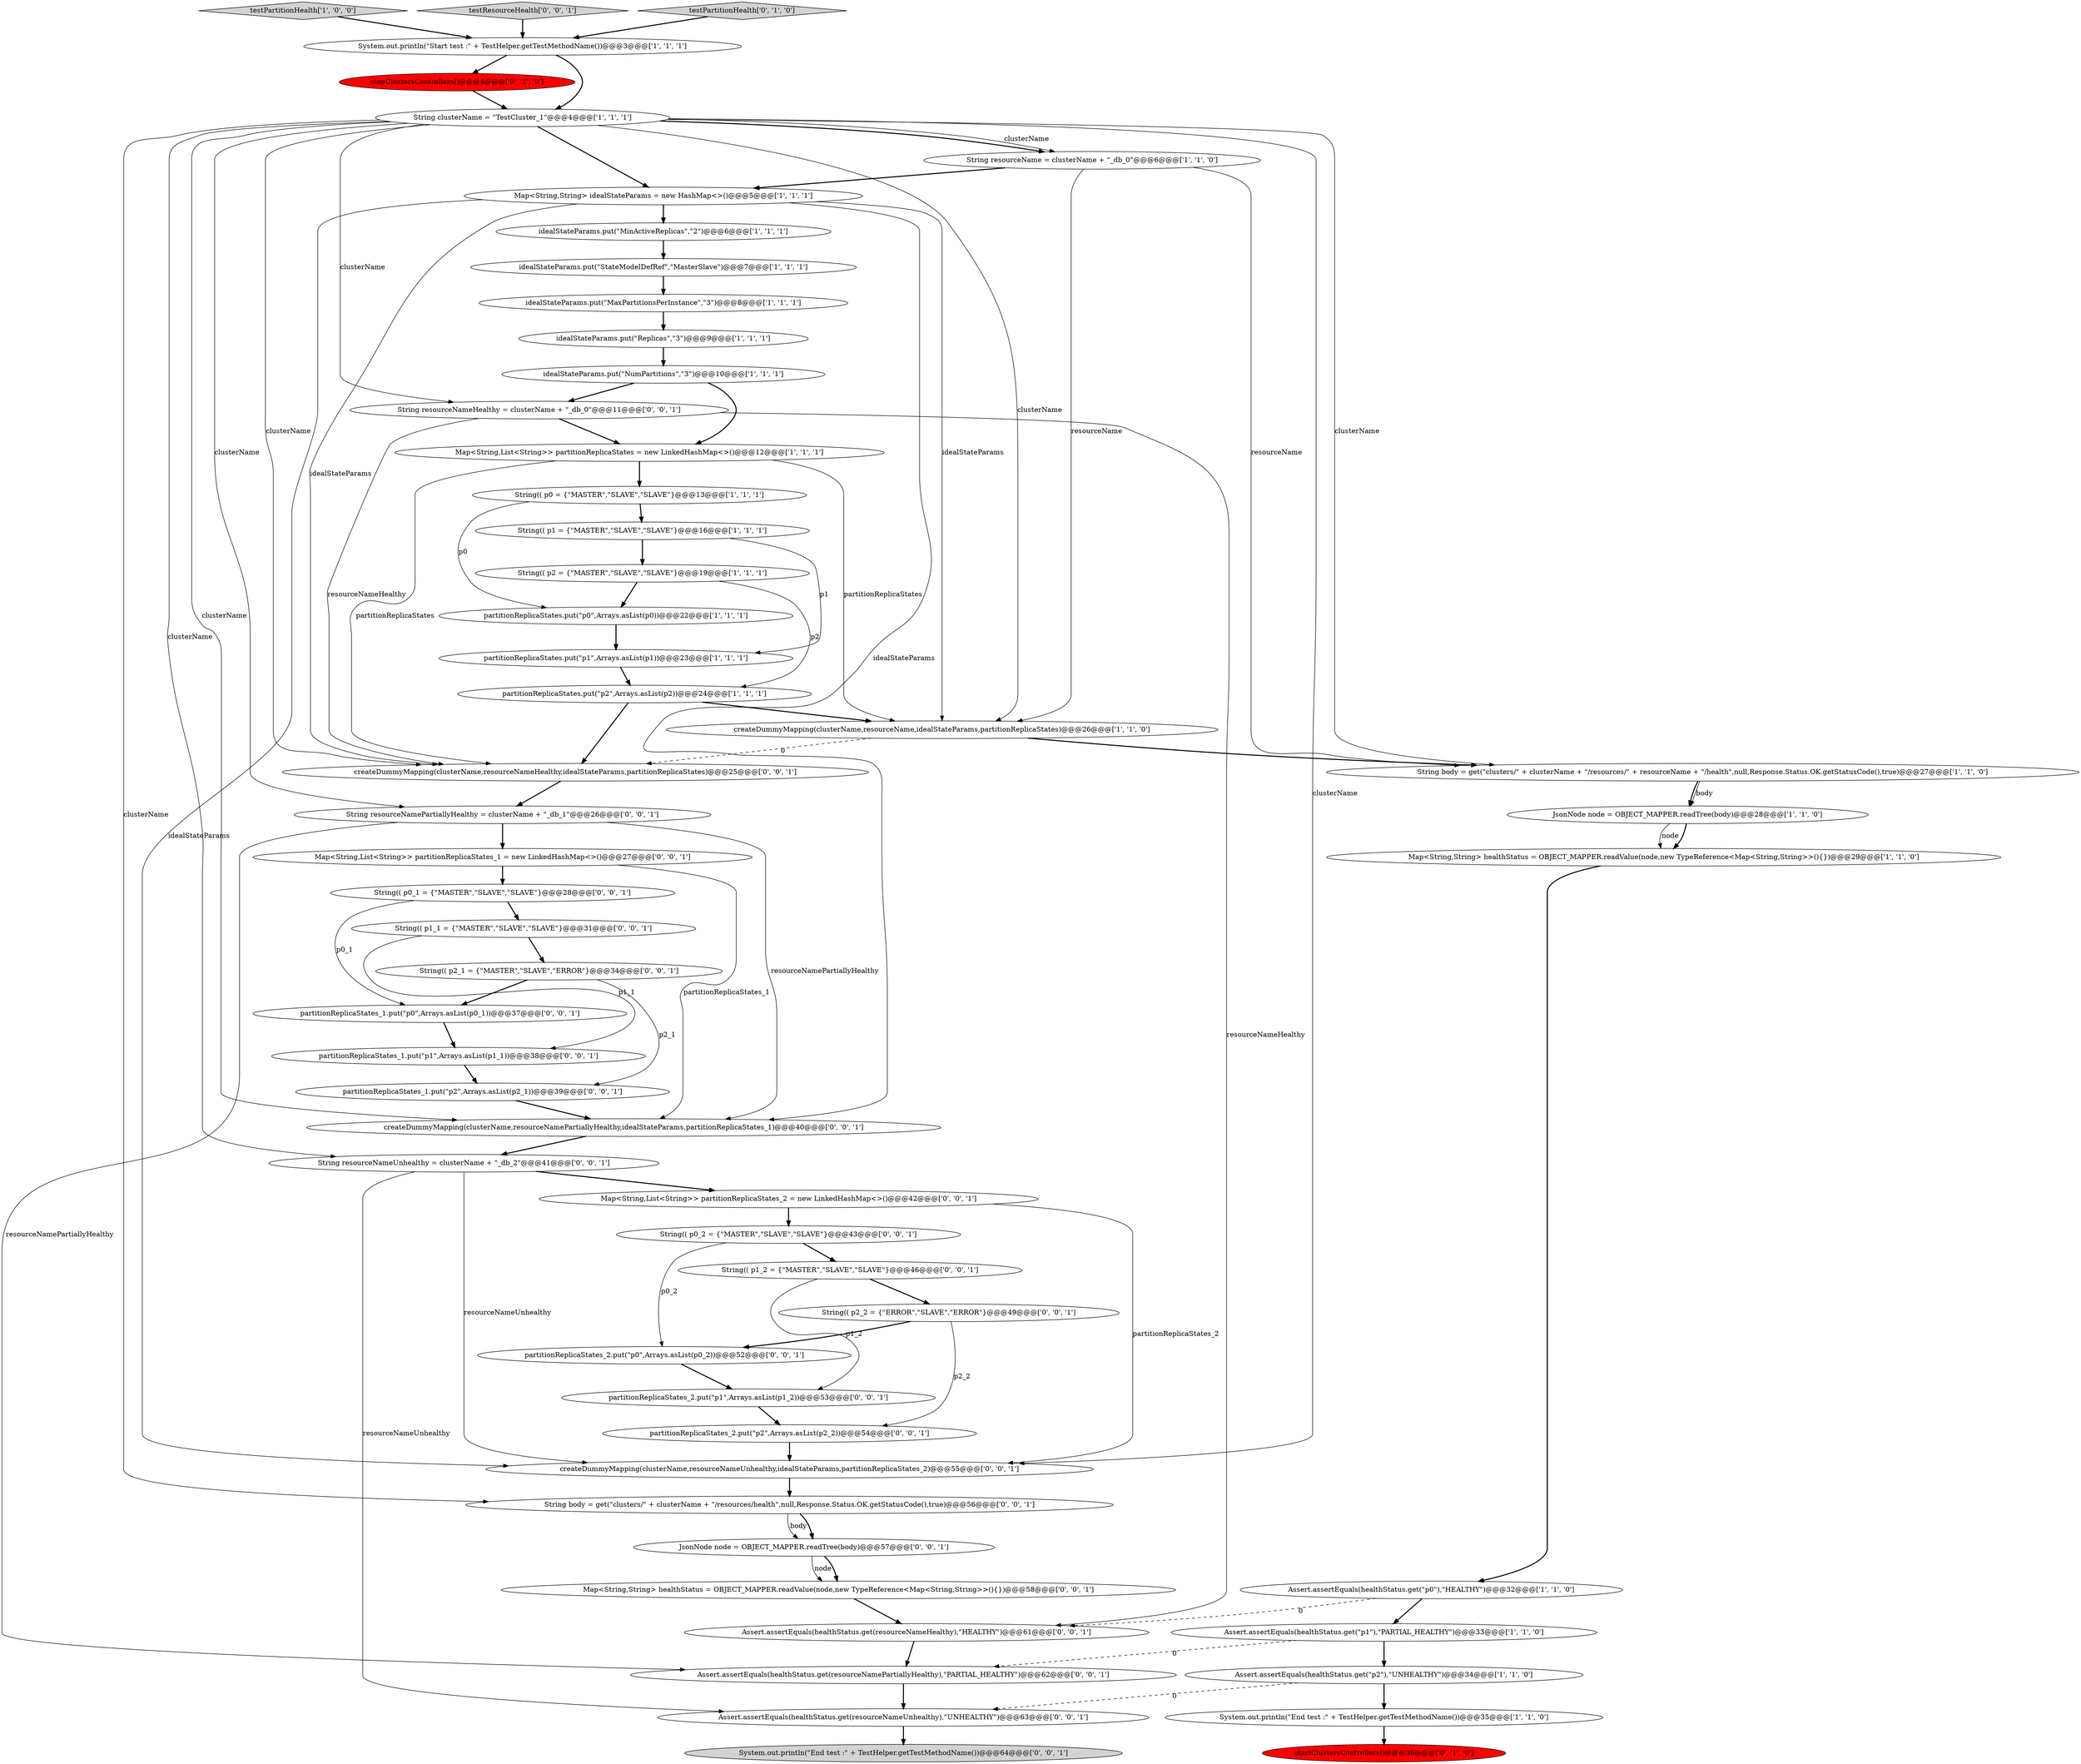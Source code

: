 digraph {
32 [style = filled, label = "String(( p2_2 = {\"ERROR\",\"SLAVE\",\"ERROR\"}@@@49@@@['0', '0', '1']", fillcolor = white, shape = ellipse image = "AAA0AAABBB3BBB"];
30 [style = filled, label = "Map<String,String> healthStatus = OBJECT_MAPPER.readValue(node,new TypeReference<Map<String,String>>(){})@@@58@@@['0', '0', '1']", fillcolor = white, shape = ellipse image = "AAA0AAABBB3BBB"];
46 [style = filled, label = "String(( p2_1 = {\"MASTER\",\"SLAVE\",\"ERROR\"}@@@34@@@['0', '0', '1']", fillcolor = white, shape = ellipse image = "AAA0AAABBB3BBB"];
17 [style = filled, label = "Map<String,List<String>> partitionReplicaStates = new LinkedHashMap<>()@@@12@@@['1', '1', '1']", fillcolor = white, shape = ellipse image = "AAA0AAABBB1BBB"];
49 [style = filled, label = "Assert.assertEquals(healthStatus.get(resourceNamePartiallyHealthy),\"PARTIAL_HEALTHY\")@@@62@@@['0', '0', '1']", fillcolor = white, shape = ellipse image = "AAA0AAABBB3BBB"];
31 [style = filled, label = "String resourceNameUnhealthy = clusterName + \"_db_2\"@@@41@@@['0', '0', '1']", fillcolor = white, shape = ellipse image = "AAA0AAABBB3BBB"];
7 [style = filled, label = "JsonNode node = OBJECT_MAPPER.readTree(body)@@@28@@@['1', '1', '0']", fillcolor = white, shape = ellipse image = "AAA0AAABBB1BBB"];
48 [style = filled, label = "String(( p0_1 = {\"MASTER\",\"SLAVE\",\"SLAVE\"}@@@28@@@['0', '0', '1']", fillcolor = white, shape = ellipse image = "AAA0AAABBB3BBB"];
14 [style = filled, label = "idealStateParams.put(\"Replicas\",\"3\")@@@9@@@['1', '1', '1']", fillcolor = white, shape = ellipse image = "AAA0AAABBB1BBB"];
15 [style = filled, label = "String body = get(\"clusters/\" + clusterName + \"/resources/\" + resourceName + \"/health\",null,Response.Status.OK.getStatusCode(),true)@@@27@@@['1', '1', '0']", fillcolor = white, shape = ellipse image = "AAA0AAABBB1BBB"];
4 [style = filled, label = "partitionReplicaStates.put(\"p0\",Arrays.asList(p0))@@@22@@@['1', '1', '1']", fillcolor = white, shape = ellipse image = "AAA0AAABBB1BBB"];
54 [style = filled, label = "JsonNode node = OBJECT_MAPPER.readTree(body)@@@57@@@['0', '0', '1']", fillcolor = white, shape = ellipse image = "AAA0AAABBB3BBB"];
45 [style = filled, label = "Assert.assertEquals(healthStatus.get(resourceNameHealthy),\"HEALTHY\")@@@61@@@['0', '0', '1']", fillcolor = white, shape = ellipse image = "AAA0AAABBB3BBB"];
19 [style = filled, label = "String(( p2 = {\"MASTER\",\"SLAVE\",\"SLAVE\"}@@@19@@@['1', '1', '1']", fillcolor = white, shape = ellipse image = "AAA0AAABBB1BBB"];
0 [style = filled, label = "Map<String,String> idealStateParams = new HashMap<>()@@@5@@@['1', '1', '1']", fillcolor = white, shape = ellipse image = "AAA0AAABBB1BBB"];
6 [style = filled, label = "partitionReplicaStates.put(\"p2\",Arrays.asList(p2))@@@24@@@['1', '1', '1']", fillcolor = white, shape = ellipse image = "AAA0AAABBB1BBB"];
25 [style = filled, label = "stopClustersControllers()@@@4@@@['0', '1', '0']", fillcolor = red, shape = ellipse image = "AAA1AAABBB2BBB"];
44 [style = filled, label = "System.out.println(\"End test :\" + TestHelper.getTestMethodName())@@@64@@@['0', '0', '1']", fillcolor = lightgray, shape = ellipse image = "AAA0AAABBB3BBB"];
23 [style = filled, label = "partitionReplicaStates.put(\"p1\",Arrays.asList(p1))@@@23@@@['1', '1', '1']", fillcolor = white, shape = ellipse image = "AAA0AAABBB1BBB"];
53 [style = filled, label = "String(( p0_2 = {\"MASTER\",\"SLAVE\",\"SLAVE\"}@@@43@@@['0', '0', '1']", fillcolor = white, shape = ellipse image = "AAA0AAABBB3BBB"];
40 [style = filled, label = "createDummyMapping(clusterName,resourceNameUnhealthy,idealStateParams,partitionReplicaStates_2)@@@55@@@['0', '0', '1']", fillcolor = white, shape = ellipse image = "AAA0AAABBB3BBB"];
38 [style = filled, label = "Map<String,List<String>> partitionReplicaStates_2 = new LinkedHashMap<>()@@@42@@@['0', '0', '1']", fillcolor = white, shape = ellipse image = "AAA0AAABBB3BBB"];
51 [style = filled, label = "String resourceNameHealthy = clusterName + \"_db_0\"@@@11@@@['0', '0', '1']", fillcolor = white, shape = ellipse image = "AAA0AAABBB3BBB"];
28 [style = filled, label = "partitionReplicaStates_1.put(\"p1\",Arrays.asList(p1_1))@@@38@@@['0', '0', '1']", fillcolor = white, shape = ellipse image = "AAA0AAABBB3BBB"];
55 [style = filled, label = "partitionReplicaStates_2.put(\"p1\",Arrays.asList(p1_2))@@@53@@@['0', '0', '1']", fillcolor = white, shape = ellipse image = "AAA0AAABBB3BBB"];
9 [style = filled, label = "System.out.println(\"End test :\" + TestHelper.getTestMethodName())@@@35@@@['1', '1', '0']", fillcolor = white, shape = ellipse image = "AAA0AAABBB1BBB"];
41 [style = filled, label = "String resourceNamePartiallyHealthy = clusterName + \"_db_1\"@@@26@@@['0', '0', '1']", fillcolor = white, shape = ellipse image = "AAA0AAABBB3BBB"];
20 [style = filled, label = "createDummyMapping(clusterName,resourceName,idealStateParams,partitionReplicaStates)@@@26@@@['1', '1', '0']", fillcolor = white, shape = ellipse image = "AAA0AAABBB1BBB"];
34 [style = filled, label = "String(( p1_1 = {\"MASTER\",\"SLAVE\",\"SLAVE\"}@@@31@@@['0', '0', '1']", fillcolor = white, shape = ellipse image = "AAA0AAABBB3BBB"];
29 [style = filled, label = "Assert.assertEquals(healthStatus.get(resourceNameUnhealthy),\"UNHEALTHY\")@@@63@@@['0', '0', '1']", fillcolor = white, shape = ellipse image = "AAA0AAABBB3BBB"];
21 [style = filled, label = "String(( p1 = {\"MASTER\",\"SLAVE\",\"SLAVE\"}@@@16@@@['1', '1', '1']", fillcolor = white, shape = ellipse image = "AAA0AAABBB1BBB"];
13 [style = filled, label = "String clusterName = \"TestCluster_1\"@@@4@@@['1', '1', '1']", fillcolor = white, shape = ellipse image = "AAA0AAABBB1BBB"];
3 [style = filled, label = "testPartitionHealth['1', '0', '0']", fillcolor = lightgray, shape = diamond image = "AAA0AAABBB1BBB"];
27 [style = filled, label = "startClustersControllers()@@@36@@@['0', '1', '0']", fillcolor = red, shape = ellipse image = "AAA1AAABBB2BBB"];
35 [style = filled, label = "String(( p1_2 = {\"MASTER\",\"SLAVE\",\"SLAVE\"}@@@46@@@['0', '0', '1']", fillcolor = white, shape = ellipse image = "AAA0AAABBB3BBB"];
2 [style = filled, label = "Assert.assertEquals(healthStatus.get(\"p1\"),\"PARTIAL_HEALTHY\")@@@33@@@['1', '1', '0']", fillcolor = white, shape = ellipse image = "AAA0AAABBB1BBB"];
33 [style = filled, label = "createDummyMapping(clusterName,resourceNamePartiallyHealthy,idealStateParams,partitionReplicaStates_1)@@@40@@@['0', '0', '1']", fillcolor = white, shape = ellipse image = "AAA0AAABBB3BBB"];
10 [style = filled, label = "idealStateParams.put(\"MinActiveReplicas\",\"2\")@@@6@@@['1', '1', '1']", fillcolor = white, shape = ellipse image = "AAA0AAABBB1BBB"];
36 [style = filled, label = "String body = get(\"clusters/\" + clusterName + \"/resources/health\",null,Response.Status.OK.getStatusCode(),true)@@@56@@@['0', '0', '1']", fillcolor = white, shape = ellipse image = "AAA0AAABBB3BBB"];
37 [style = filled, label = "partitionReplicaStates_2.put(\"p2\",Arrays.asList(p2_2))@@@54@@@['0', '0', '1']", fillcolor = white, shape = ellipse image = "AAA0AAABBB3BBB"];
47 [style = filled, label = "testResourceHealth['0', '0', '1']", fillcolor = lightgray, shape = diamond image = "AAA0AAABBB3BBB"];
50 [style = filled, label = "createDummyMapping(clusterName,resourceNameHealthy,idealStateParams,partitionReplicaStates)@@@25@@@['0', '0', '1']", fillcolor = white, shape = ellipse image = "AAA0AAABBB3BBB"];
5 [style = filled, label = "String resourceName = clusterName + \"_db_0\"@@@6@@@['1', '1', '0']", fillcolor = white, shape = ellipse image = "AAA0AAABBB1BBB"];
12 [style = filled, label = "System.out.println(\"Start test :\" + TestHelper.getTestMethodName())@@@3@@@['1', '1', '1']", fillcolor = white, shape = ellipse image = "AAA0AAABBB1BBB"];
39 [style = filled, label = "partitionReplicaStates_1.put(\"p2\",Arrays.asList(p2_1))@@@39@@@['0', '0', '1']", fillcolor = white, shape = ellipse image = "AAA0AAABBB3BBB"];
16 [style = filled, label = "idealStateParams.put(\"StateModelDefRef\",\"MasterSlave\")@@@7@@@['1', '1', '1']", fillcolor = white, shape = ellipse image = "AAA0AAABBB1BBB"];
1 [style = filled, label = "Assert.assertEquals(healthStatus.get(\"p0\"),\"HEALTHY\")@@@32@@@['1', '1', '0']", fillcolor = white, shape = ellipse image = "AAA0AAABBB1BBB"];
8 [style = filled, label = "String(( p0 = {\"MASTER\",\"SLAVE\",\"SLAVE\"}@@@13@@@['1', '1', '1']", fillcolor = white, shape = ellipse image = "AAA0AAABBB1BBB"];
43 [style = filled, label = "partitionReplicaStates_1.put(\"p0\",Arrays.asList(p0_1))@@@37@@@['0', '0', '1']", fillcolor = white, shape = ellipse image = "AAA0AAABBB3BBB"];
42 [style = filled, label = "partitionReplicaStates_2.put(\"p0\",Arrays.asList(p0_2))@@@52@@@['0', '0', '1']", fillcolor = white, shape = ellipse image = "AAA0AAABBB3BBB"];
11 [style = filled, label = "Map<String,String> healthStatus = OBJECT_MAPPER.readValue(node,new TypeReference<Map<String,String>>(){})@@@29@@@['1', '1', '0']", fillcolor = white, shape = ellipse image = "AAA0AAABBB1BBB"];
22 [style = filled, label = "idealStateParams.put(\"NumPartitions\",\"3\")@@@10@@@['1', '1', '1']", fillcolor = white, shape = ellipse image = "AAA0AAABBB1BBB"];
52 [style = filled, label = "Map<String,List<String>> partitionReplicaStates_1 = new LinkedHashMap<>()@@@27@@@['0', '0', '1']", fillcolor = white, shape = ellipse image = "AAA0AAABBB3BBB"];
26 [style = filled, label = "testPartitionHealth['0', '1', '0']", fillcolor = lightgray, shape = diamond image = "AAA0AAABBB2BBB"];
24 [style = filled, label = "idealStateParams.put(\"MaxPartitionsPerInstance\",\"3\")@@@8@@@['1', '1', '1']", fillcolor = white, shape = ellipse image = "AAA0AAABBB1BBB"];
18 [style = filled, label = "Assert.assertEquals(healthStatus.get(\"p2\"),\"UNHEALTHY\")@@@34@@@['1', '1', '0']", fillcolor = white, shape = ellipse image = "AAA0AAABBB1BBB"];
13->20 [style = solid, label="clusterName"];
34->46 [style = bold, label=""];
38->40 [style = solid, label="partitionReplicaStates_2"];
13->51 [style = solid, label="clusterName"];
35->55 [style = solid, label="p1_2"];
1->45 [style = dashed, label="0"];
36->54 [style = solid, label="body"];
26->12 [style = bold, label=""];
5->0 [style = bold, label=""];
21->23 [style = solid, label="p1"];
51->17 [style = bold, label=""];
2->49 [style = dashed, label="0"];
29->44 [style = bold, label=""];
0->50 [style = solid, label="idealStateParams"];
20->15 [style = bold, label=""];
48->34 [style = bold, label=""];
55->37 [style = bold, label=""];
18->29 [style = dashed, label="0"];
7->11 [style = bold, label=""];
21->19 [style = bold, label=""];
46->39 [style = solid, label="p2_1"];
54->30 [style = solid, label="node"];
41->33 [style = solid, label="resourceNamePartiallyHealthy"];
14->22 [style = bold, label=""];
38->53 [style = bold, label=""];
2->18 [style = bold, label=""];
13->33 [style = solid, label="clusterName"];
53->35 [style = bold, label=""];
32->37 [style = solid, label="p2_2"];
13->41 [style = solid, label="clusterName"];
0->20 [style = solid, label="idealStateParams"];
52->48 [style = bold, label=""];
18->9 [style = bold, label=""];
13->5 [style = bold, label=""];
22->17 [style = bold, label=""];
17->50 [style = solid, label="partitionReplicaStates"];
32->42 [style = bold, label=""];
50->41 [style = bold, label=""];
4->23 [style = bold, label=""];
13->0 [style = bold, label=""];
31->29 [style = solid, label="resourceNameUnhealthy"];
46->43 [style = bold, label=""];
17->8 [style = bold, label=""];
41->49 [style = solid, label="resourceNamePartiallyHealthy"];
28->39 [style = bold, label=""];
16->24 [style = bold, label=""];
35->32 [style = bold, label=""];
5->20 [style = solid, label="resourceName"];
31->38 [style = bold, label=""];
3->12 [style = bold, label=""];
13->36 [style = solid, label="clusterName"];
53->42 [style = solid, label="p0_2"];
42->55 [style = bold, label=""];
13->50 [style = solid, label="clusterName"];
39->33 [style = bold, label=""];
8->4 [style = solid, label="p0"];
9->27 [style = bold, label=""];
6->20 [style = bold, label=""];
12->13 [style = bold, label=""];
22->51 [style = bold, label=""];
10->16 [style = bold, label=""];
40->36 [style = bold, label=""];
23->6 [style = bold, label=""];
13->5 [style = solid, label="clusterName"];
30->45 [style = bold, label=""];
1->2 [style = bold, label=""];
5->15 [style = solid, label="resourceName"];
49->29 [style = bold, label=""];
15->7 [style = solid, label="body"];
15->7 [style = bold, label=""];
11->1 [style = bold, label=""];
25->13 [style = bold, label=""];
45->49 [style = bold, label=""];
47->12 [style = bold, label=""];
13->40 [style = solid, label="clusterName"];
0->33 [style = solid, label="idealStateParams"];
52->33 [style = solid, label="partitionReplicaStates_1"];
34->28 [style = solid, label="p1_1"];
54->30 [style = bold, label=""];
0->40 [style = solid, label="idealStateParams"];
13->31 [style = solid, label="clusterName"];
51->45 [style = solid, label="resourceNameHealthy"];
43->28 [style = bold, label=""];
24->14 [style = bold, label=""];
41->52 [style = bold, label=""];
20->50 [style = dashed, label="0"];
0->10 [style = bold, label=""];
31->40 [style = solid, label="resourceNameUnhealthy"];
12->25 [style = bold, label=""];
6->50 [style = bold, label=""];
17->20 [style = solid, label="partitionReplicaStates"];
48->43 [style = solid, label="p0_1"];
8->21 [style = bold, label=""];
33->31 [style = bold, label=""];
19->4 [style = bold, label=""];
36->54 [style = bold, label=""];
13->15 [style = solid, label="clusterName"];
37->40 [style = bold, label=""];
19->6 [style = solid, label="p2"];
7->11 [style = solid, label="node"];
51->50 [style = solid, label="resourceNameHealthy"];
}
